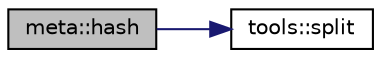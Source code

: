 digraph "meta::hash"
{
 // INTERACTIVE_SVG=YES
 // LATEX_PDF_SIZE
  edge [fontname="Helvetica",fontsize="10",labelfontname="Helvetica",labelfontsize="10"];
  node [fontname="Helvetica",fontsize="10",shape=record];
  rankdir="LR";
  Node1 [label="meta::hash",height=0.2,width=0.4,color="black", fillcolor="grey75", style="filled", fontcolor="black",tooltip="Generates a hash for a given filename."];
  Node1 -> Node2 [color="midnightblue",fontsize="10",style="solid",fontname="Helvetica"];
  Node2 [label="tools::split",height=0.2,width=0.4,color="black", fillcolor="white", style="filled",URL="$classtools.html#a352a6965f2f3c768f0f4ecd1f978fcc0",tooltip="Splits a string into a vector of substrings based on a delimiter."];
}
